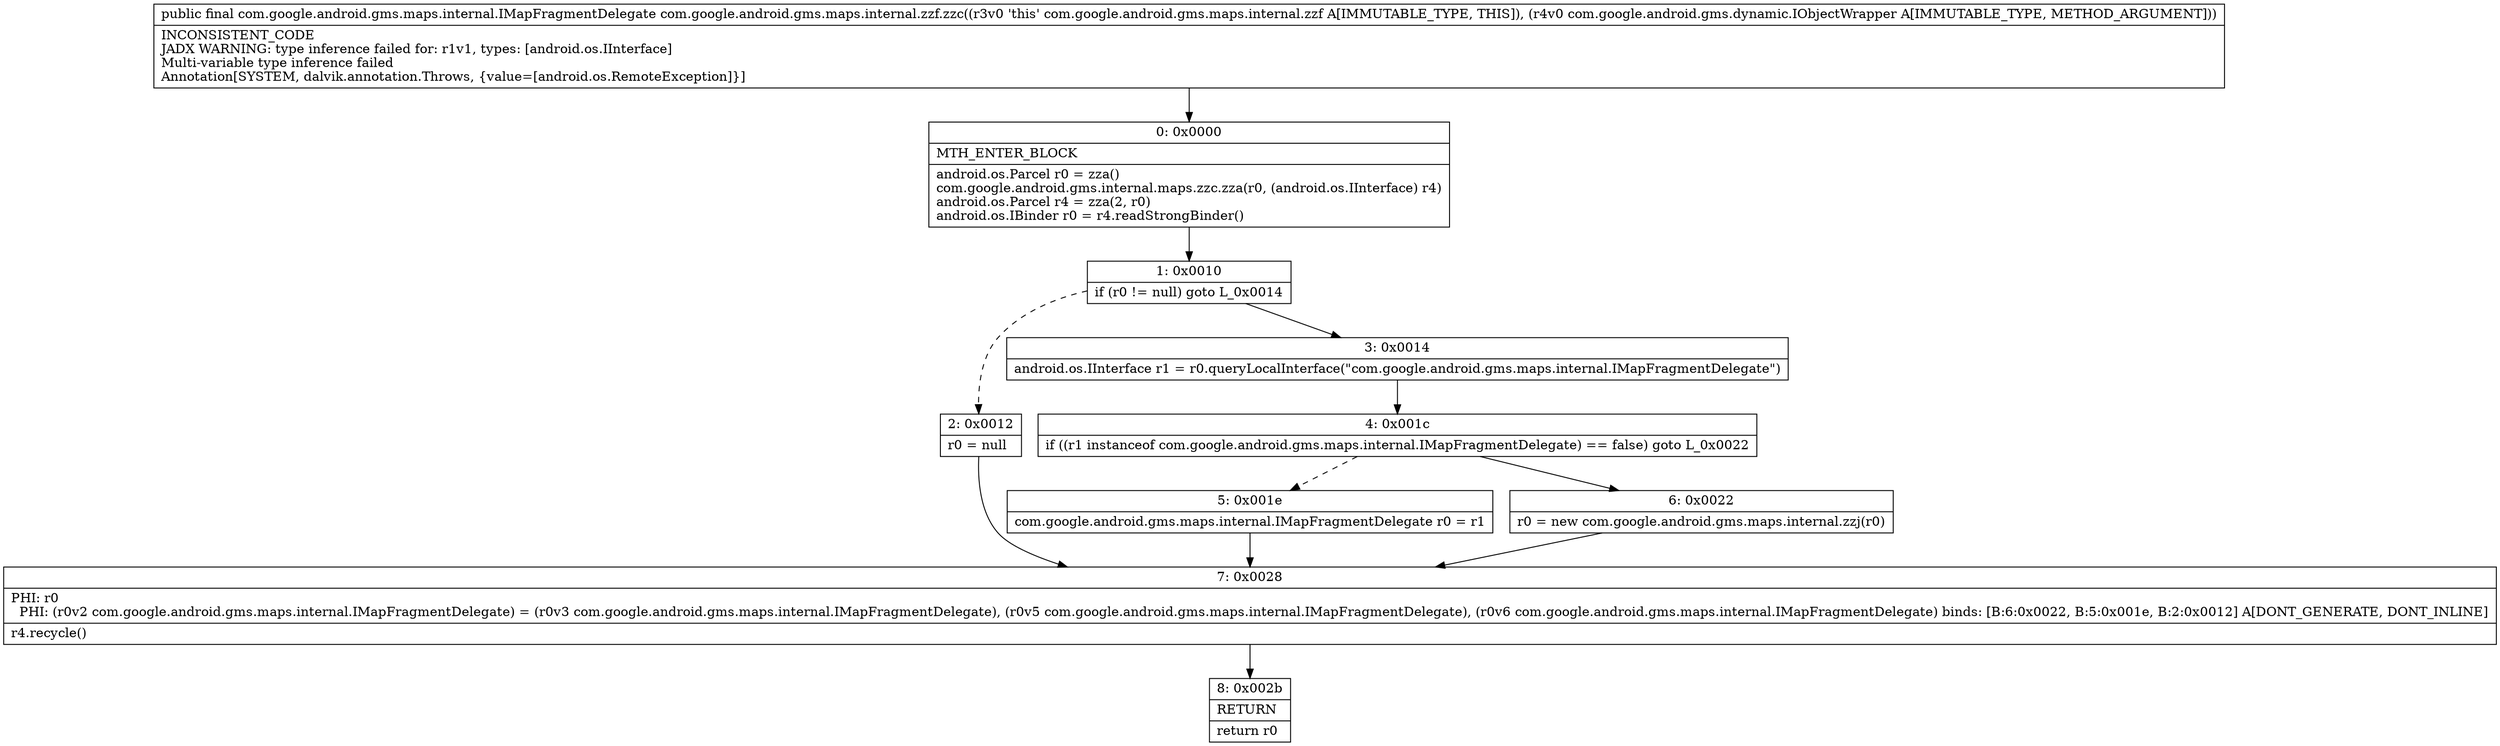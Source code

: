 digraph "CFG forcom.google.android.gms.maps.internal.zzf.zzc(Lcom\/google\/android\/gms\/dynamic\/IObjectWrapper;)Lcom\/google\/android\/gms\/maps\/internal\/IMapFragmentDelegate;" {
Node_0 [shape=record,label="{0\:\ 0x0000|MTH_ENTER_BLOCK\l|android.os.Parcel r0 = zza()\lcom.google.android.gms.internal.maps.zzc.zza(r0, (android.os.IInterface) r4)\landroid.os.Parcel r4 = zza(2, r0)\landroid.os.IBinder r0 = r4.readStrongBinder()\l}"];
Node_1 [shape=record,label="{1\:\ 0x0010|if (r0 != null) goto L_0x0014\l}"];
Node_2 [shape=record,label="{2\:\ 0x0012|r0 = null\l}"];
Node_3 [shape=record,label="{3\:\ 0x0014|android.os.IInterface r1 = r0.queryLocalInterface(\"com.google.android.gms.maps.internal.IMapFragmentDelegate\")\l}"];
Node_4 [shape=record,label="{4\:\ 0x001c|if ((r1 instanceof com.google.android.gms.maps.internal.IMapFragmentDelegate) == false) goto L_0x0022\l}"];
Node_5 [shape=record,label="{5\:\ 0x001e|com.google.android.gms.maps.internal.IMapFragmentDelegate r0 = r1\l}"];
Node_6 [shape=record,label="{6\:\ 0x0022|r0 = new com.google.android.gms.maps.internal.zzj(r0)\l}"];
Node_7 [shape=record,label="{7\:\ 0x0028|PHI: r0 \l  PHI: (r0v2 com.google.android.gms.maps.internal.IMapFragmentDelegate) = (r0v3 com.google.android.gms.maps.internal.IMapFragmentDelegate), (r0v5 com.google.android.gms.maps.internal.IMapFragmentDelegate), (r0v6 com.google.android.gms.maps.internal.IMapFragmentDelegate) binds: [B:6:0x0022, B:5:0x001e, B:2:0x0012] A[DONT_GENERATE, DONT_INLINE]\l|r4.recycle()\l}"];
Node_8 [shape=record,label="{8\:\ 0x002b|RETURN\l|return r0\l}"];
MethodNode[shape=record,label="{public final com.google.android.gms.maps.internal.IMapFragmentDelegate com.google.android.gms.maps.internal.zzf.zzc((r3v0 'this' com.google.android.gms.maps.internal.zzf A[IMMUTABLE_TYPE, THIS]), (r4v0 com.google.android.gms.dynamic.IObjectWrapper A[IMMUTABLE_TYPE, METHOD_ARGUMENT]))  | INCONSISTENT_CODE\lJADX WARNING: type inference failed for: r1v1, types: [android.os.IInterface]\lMulti\-variable type inference failed\lAnnotation[SYSTEM, dalvik.annotation.Throws, \{value=[android.os.RemoteException]\}]\l}"];
MethodNode -> Node_0;
Node_0 -> Node_1;
Node_1 -> Node_2[style=dashed];
Node_1 -> Node_3;
Node_2 -> Node_7;
Node_3 -> Node_4;
Node_4 -> Node_5[style=dashed];
Node_4 -> Node_6;
Node_5 -> Node_7;
Node_6 -> Node_7;
Node_7 -> Node_8;
}

